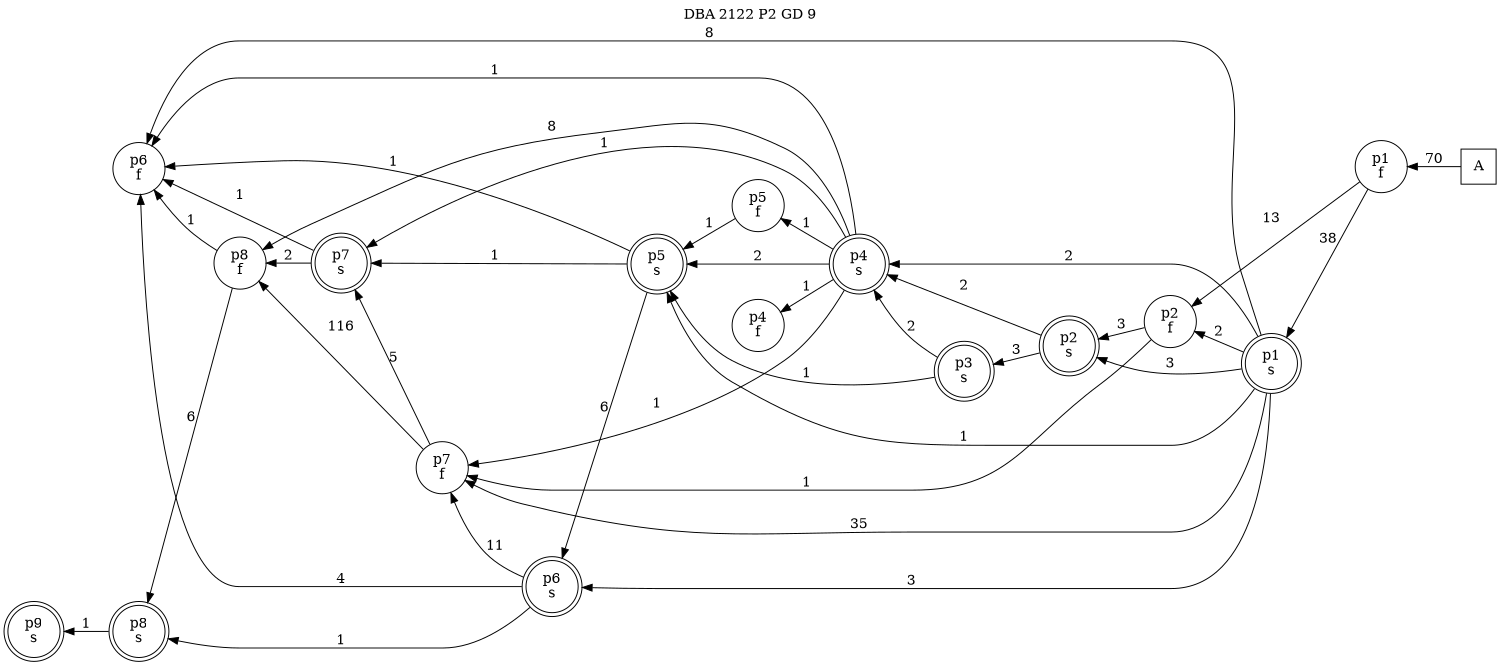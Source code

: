 digraph DBA_2122_P2_GD_9_GOOD {
labelloc="tl"
label= " DBA 2122 P2 GD 9 "
rankdir="RL";
graph [ size=" 10 , 10 !"]

"A" [shape="square" label="A"]
"p1_f" [shape="circle" label="p1
f"]
"p1_s" [shape="doublecircle" label="p1
s"]
"p2_f" [shape="circle" label="p2
f"]
"p2_s" [shape="doublecircle" label="p2
s"]
"p3_s" [shape="doublecircle" label="p3
s"]
"p4_s" [shape="doublecircle" label="p4
s"]
"p5_s" [shape="doublecircle" label="p5
s"]
"p6_s" [shape="doublecircle" label="p6
s"]
"p7_f" [shape="circle" label="p7
f"]
"p7_s" [shape="doublecircle" label="p7
s"]
"p6_f" [shape="circle" label="p6
f"]
"p8_f" [shape="circle" label="p8
f"]
"p8_s" [shape="doublecircle" label="p8
s"]
"p4_f" [shape="circle" label="p4
f"]
"p5_f" [shape="circle" label="p5
f"]
"p9_s" [shape="doublecircle" label="p9
s"]
"A" -> "p1_f" [ label=70]
"p1_f" -> "p1_s" [ label=38]
"p1_f" -> "p2_f" [ label=13]
"p1_s" -> "p2_f" [ label=2]
"p1_s" -> "p2_s" [ label=3]
"p1_s" -> "p4_s" [ label=2]
"p1_s" -> "p5_s" [ label=1]
"p1_s" -> "p6_s" [ label=3]
"p1_s" -> "p7_f" [ label=35]
"p1_s" -> "p6_f" [ label=8]
"p2_f" -> "p2_s" [ label=3]
"p2_f" -> "p7_f" [ label=1]
"p2_s" -> "p3_s" [ label=3]
"p2_s" -> "p4_s" [ label=2]
"p3_s" -> "p4_s" [ label=2]
"p3_s" -> "p5_s" [ label=1]
"p4_s" -> "p5_s" [ label=2]
"p4_s" -> "p7_f" [ label=1]
"p4_s" -> "p7_s" [ label=1]
"p4_s" -> "p6_f" [ label=1]
"p4_s" -> "p8_f" [ label=8]
"p4_s" -> "p4_f" [ label=1]
"p4_s" -> "p5_f" [ label=1]
"p5_s" -> "p6_s" [ label=6]
"p5_s" -> "p7_s" [ label=1]
"p5_s" -> "p6_f" [ label=1]
"p6_s" -> "p7_f" [ label=11]
"p6_s" -> "p6_f" [ label=4]
"p6_s" -> "p8_s" [ label=1]
"p7_f" -> "p7_s" [ label=5]
"p7_f" -> "p8_f" [ label=116]
"p7_s" -> "p6_f" [ label=1]
"p7_s" -> "p8_f" [ label=2]
"p8_f" -> "p6_f" [ label=1]
"p8_f" -> "p8_s" [ label=6]
"p8_s" -> "p9_s" [ label=1]
"p5_f" -> "p5_s" [ label=1]
}

